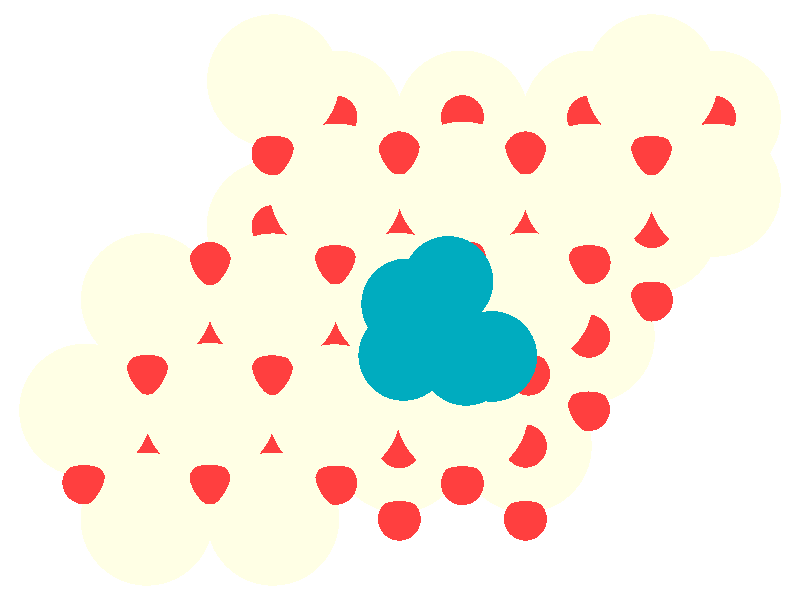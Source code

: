 #include "colors.inc"
#include "finish.inc"

global_settings {assumed_gamma 1 max_trace_level 6}
background {color White}
camera {orthographic
  right -24.62*x up 18.40*y
  direction 1.00*z
  location <0,0,50.00> look_at <0,0,0>}
light_source {<  2.00,   3.00,  40.00> color White
  area_light <0.70, 0, 0>, <0, 0.70, 0>, 3, 3
  adaptive 1 jitter}

#declare simple = finish {phong 0.7}
#declare pale = finish {ambient .5 diffuse .85 roughness .001 specular 0.200 }
#declare intermediate = finish {ambient 0.3 diffuse 0.6 specular 0.10 roughness 0.04 }
#declare vmd = finish {ambient .0 diffuse .65 phong 0.1 phong_size 40. specular 0.500 }
#declare jmol = finish {ambient .2 diffuse .6 specular 1 roughness .001 metallic}
#declare ase2 = finish {ambient 0.05 brilliance 3 diffuse 0.6 metallic specular 0.70 roughness 0.04 reflection 0.15}
#declare ase3 = finish {ambient .15 brilliance 2 diffuse .6 metallic specular 1. roughness .001 reflection .0}
#declare glass = finish {ambient .05 diffuse .3 specular 1. roughness .001}
#declare glass2 = finish {ambient .0 diffuse .3 specular 1. reflection .25 roughness .001}
#declare Rcell = 0.020;
#declare Rbond = 0.100;

#macro atom(LOC, R, COL, TRANS, FIN)
  sphere{LOC, R texture{pigment{color COL transmit TRANS} finish{FIN}}}
#end
#macro constrain(LOC, R, COL, TRANS FIN)
union{torus{R, Rcell rotate 45*z texture{pigment{color COL transmit TRANS} finish{FIN}}}
      torus{R, Rcell rotate -45*z texture{pigment{color COL transmit TRANS} finish{FIN}}}
      translate LOC}
#end

atom(< -1.96,   5.61,  -7.93>, 2.04, rgb <1.00, 1.00, 0.78>, 0.0, ase3) // #0 
atom(<  3.86,  -4.48,  -7.93>, 2.04, rgb <1.00, 1.00, 0.78>, 0.0, ase3) // #1 
atom(< -5.85,  -1.12,  -7.93>, 2.04, rgb <1.00, 1.00, 0.78>, 0.0, ase3) // #2 
atom(<  5.80,  -1.12,  -7.93>, 2.04, rgb <1.00, 1.00, 0.78>, 0.0, ase3) // #3 
atom(<  1.92,   5.61,  -7.93>, 2.04, rgb <1.00, 1.00, 0.78>, 0.0, ase3) // #4 
atom(<  7.74,   2.25,  -7.93>, 2.04, rgb <1.00, 1.00, 0.78>, 0.0, ase3) // #5 
atom(< -1.96,  -1.12,  -7.93>, 2.04, rgb <1.00, 1.00, 0.78>, 0.0, ase3) // #6 
atom(<  9.68,   5.61,  -7.93>, 2.04, rgb <1.00, 1.00, 0.78>, 0.0, ase3) // #7 
atom(<  5.80,   5.61,  -7.93>, 2.04, rgb <1.00, 1.00, 0.78>, 0.0, ase3) // #8 
atom(< -0.02,  -4.48,  -7.93>, 2.04, rgb <1.00, 1.00, 0.78>, 0.0, ase3) // #9 
atom(<  1.92,  -1.12,  -7.93>, 2.04, rgb <1.00, 1.00, 0.78>, 0.0, ase3) // #10 
atom(< -0.02,   2.25,  -7.93>, 2.04, rgb <1.00, 1.00, 0.78>, 0.0, ase3) // #11 
atom(< -7.79,  -4.48,  -7.93>, 2.04, rgb <1.00, 1.00, 0.78>, 0.0, ase3) // #12 
atom(<  3.86,   2.25,  -7.93>, 2.04, rgb <1.00, 1.00, 0.78>, 0.0, ase3) // #13 
atom(< -3.91,   2.25,  -7.93>, 2.04, rgb <1.00, 1.00, 0.78>, 0.0, ase3) // #14 
atom(< -3.91,  -4.48,  -7.93>, 2.04, rgb <1.00, 1.00, 0.78>, 0.0, ase3) // #15 
atom(< -3.91,  -6.72,  -4.83>, 2.04, rgb <1.00, 1.00, 0.78>, 0.0, ase3) // #16 
atom(<  3.90,   0.03,  -4.83>, 2.04, rgb <1.00, 1.00, 0.78>, 0.0, ase3) // #17 
atom(< -2.02,  -3.40,  -4.84>, 2.04, rgb <1.00, 1.00, 0.78>, 0.0, ase3) // #18 
atom(<  7.74,   6.72,  -4.84>, 2.04, rgb <1.00, 1.00, 0.78>, 0.0, ase3) // #19 
atom(< -0.06,   0.02,  -4.82>, 2.04, rgb <1.00, 1.00, 0.78>, 0.0, ase3) // #20 
atom(<  1.91,  -3.41,  -4.83>, 2.04, rgb <1.00, 1.00, 0.78>, 0.0, ase3) // #21 
atom(<  1.93,   3.43,  -4.84>, 2.04, rgb <1.00, 1.00, 0.78>, 0.0, ase3) // #22 
atom(< -7.78,   0.01,  -4.84>, 2.04, rgb <1.00, 1.00, 0.78>, 0.0, ase3) // #23 
atom(< -7.79,  -6.72,  -4.83>, 2.04, rgb <1.00, 1.00, 0.78>, 0.0, ase3) // #24 
atom(<  9.68,   3.37,  -4.84>, 2.04, rgb <1.00, 1.00, 0.78>, 0.0, ase3) // #25 
atom(< -5.85,  -3.36,  -4.83>, 2.04, rgb <1.00, 1.00, 0.78>, 0.0, ase3) // #26 
atom(< -9.68,  -3.38,  -4.84>, 2.04, rgb <1.00, 1.00, 0.78>, 0.0, ase3) // #27 
atom(< -3.91,   0.00,  -4.84>, 2.04, rgb <1.00, 1.00, 0.78>, 0.0, ase3) // #28 
atom(<  5.81,   3.37,  -4.84>, 2.04, rgb <1.00, 1.00, 0.78>, 0.0, ase3) // #29 
atom(< -1.97,   3.37,  -4.84>, 2.04, rgb <1.00, 1.00, 0.78>, 0.0, ase3) // #30 
atom(< -3.90,   6.72,  -4.83>, 2.04, rgb <1.00, 1.00, 0.78>, 0.0, ase3) // #31 
atom(< -1.96,   1.12,  -8.72>, 0.66, rgb <1.00, 0.05, 0.05>, 0.0, ase3) // #32 
atom(< -7.79,  -2.24,  -8.72>, 0.66, rgb <1.00, 0.05, 0.05>, 0.0, ase3) // #33 
atom(< -0.02,   4.49,  -8.72>, 0.66, rgb <1.00, 0.05, 0.05>, 0.0, ase3) // #34 
atom(< -9.73,  -5.60,  -8.72>, 0.66, rgb <1.00, 0.05, 0.05>, 0.0, ase3) // #35 
atom(<  3.86,  -2.24,  -8.72>, 0.66, rgb <1.00, 0.05, 0.05>, 0.0, ase3) // #36 
atom(< -3.91,   4.49,  -8.72>, 0.66, rgb <1.00, 0.05, 0.05>, 0.0, ase3) // #37 
atom(<  1.92,   1.12,  -8.72>, 0.66, rgb <1.00, 0.05, 0.05>, 0.0, ase3) // #38 
atom(< -5.85,   1.12,  -8.72>, 0.66, rgb <1.00, 0.05, 0.05>, 0.0, ase3) // #39 
atom(< -5.85,  -5.60,  -8.72>, 0.66, rgb <1.00, 0.05, 0.05>, 0.0, ase3) // #40 
atom(<  7.74,   4.49,  -8.72>, 0.66, rgb <1.00, 0.05, 0.05>, 0.0, ase3) // #41 
atom(< -0.02,  -2.24,  -8.72>, 0.66, rgb <1.00, 0.05, 0.05>, 0.0, ase3) // #42 
atom(< -1.96,  -5.60,  -8.72>, 0.66, rgb <1.00, 0.05, 0.05>, 0.0, ase3) // #43 
atom(< -3.91,  -2.24,  -8.72>, 0.66, rgb <1.00, 0.05, 0.05>, 0.0, ase3) // #44 
atom(<  3.86,   4.49,  -8.72>, 0.66, rgb <1.00, 0.05, 0.05>, 0.0, ase3) // #45 
atom(<  5.80,   1.12,  -8.72>, 0.66, rgb <1.00, 0.05, 0.05>, 0.0, ase3) // #46 
atom(<  1.92,  -5.60,  -8.72>, 0.66, rgb <1.00, 0.05, 0.05>, 0.0, ase3) // #47 
atom(< -3.91,  -6.72,  -7.14>, 0.66, rgb <1.00, 0.05, 0.05>, 0.0, ase3) // #48 
atom(< -1.96,  -3.36,  -7.14>, 0.66, rgb <1.00, 0.05, 0.05>, 0.0, ase3) // #49 
atom(< -0.02,  -6.72,  -7.14>, 0.66, rgb <1.00, 0.05, 0.05>, 0.0, ase3) // #50 
atom(< -3.91,   0.00,  -7.14>, 0.66, rgb <1.00, 0.05, 0.05>, 0.0, ase3) // #51 
atom(< -0.02,   0.00,  -7.14>, 0.66, rgb <1.00, 0.05, 0.05>, 0.0, ase3) // #52 
atom(<  7.74,   0.00,  -7.14>, 0.66, rgb <1.00, 0.05, 0.05>, 0.0, ase3) // #53 
atom(<  1.92,  -3.36,  -7.14>, 0.66, rgb <1.00, 0.05, 0.05>, 0.0, ase3) // #54 
atom(< -5.85,  -3.36,  -7.14>, 0.66, rgb <1.00, 0.05, 0.05>, 0.0, ase3) // #55 
atom(<  5.80,  -3.36,  -7.14>, 0.66, rgb <1.00, 0.05, 0.05>, 0.0, ase3) // #56 
atom(< -7.79,  -6.72,  -7.14>, 0.66, rgb <1.00, 0.05, 0.05>, 0.0, ase3) // #57 
atom(<  3.86,   0.00,  -7.14>, 0.66, rgb <1.00, 0.05, 0.05>, 0.0, ase3) // #58 
atom(<  3.86,  -6.72,  -7.14>, 0.66, rgb <1.00, 0.05, 0.05>, 0.0, ase3) // #59 
atom(<  9.68,   3.37,  -7.14>, 0.66, rgb <1.00, 0.05, 0.05>, 0.0, ase3) // #60 
atom(<  5.80,   3.37,  -7.14>, 0.66, rgb <1.00, 0.05, 0.05>, 0.0, ase3) // #61 
atom(< -1.96,   3.37,  -7.14>, 0.66, rgb <1.00, 0.05, 0.05>, 0.0, ase3) // #62 
atom(<  1.92,   3.37,  -7.14>, 0.66, rgb <1.00, 0.05, 0.05>, 0.0, ase3) // #63 
atom(< -0.02,  -4.50,  -5.64>, 0.66, rgb <1.00, 0.05, 0.05>, 0.0, ase3) // #64 
atom(< -3.91,   2.25,  -5.64>, 0.66, rgb <1.00, 0.05, 0.05>, 0.0, ase3) // #65 
atom(<  9.68,   5.60,  -5.64>, 0.66, rgb <1.00, 0.05, 0.05>, 0.0, ase3) // #66 
atom(<  5.80,   5.60,  -5.64>, 0.66, rgb <1.00, 0.05, 0.05>, 0.0, ase3) // #67 
atom(<  7.75,   2.25,  -5.64>, 0.66, rgb <1.00, 0.05, 0.05>, 0.0, ase3) // #68 
atom(<  1.90,  -1.11,  -5.59>, 0.66, rgb <1.00, 0.05, 0.05>, 0.0, ase3) // #69 
atom(< -1.97,   5.61,  -5.64>, 0.66, rgb <1.00, 0.05, 0.05>, 0.0, ase3) // #70 
atom(< -5.85,  -1.11,  -5.64>, 0.66, rgb <1.00, 0.05, 0.05>, 0.0, ase3) // #71 
atom(< -1.96,  -1.11,  -5.63>, 0.66, rgb <1.00, 0.05, 0.05>, 0.0, ase3) // #72 
atom(< -0.02,   2.23,  -5.62>, 0.66, rgb <1.00, 0.05, 0.05>, 0.0, ase3) // #73 
atom(<  5.81,  -1.11,  -5.64>, 0.66, rgb <1.00, 0.05, 0.05>, 0.0, ase3) // #74 
atom(< -3.92,  -4.49,  -5.64>, 0.66, rgb <1.00, 0.05, 0.05>, 0.0, ase3) // #75 
atom(<  3.87,   2.26,  -5.64>, 0.66, rgb <1.00, 0.05, 0.05>, 0.0, ase3) // #76 
atom(<  1.92,   5.62,  -5.64>, 0.66, rgb <1.00, 0.05, 0.05>, 0.0, ase3) // #77 
atom(< -7.78,  -4.48,  -5.64>, 0.66, rgb <1.00, 0.05, 0.05>, 0.0, ase3) // #78 
atom(<  3.86,  -4.48,  -5.63>, 0.66, rgb <1.00, 0.05, 0.05>, 0.0, ase3) // #79 
atom(< -0.02,   4.51,  -4.07>, 0.66, rgb <1.00, 0.05, 0.05>, 0.0, ase3) // #80 
atom(<  7.74,   4.49,  -4.07>, 0.66, rgb <1.00, 0.05, 0.05>, 0.0, ase3) // #81 
atom(<  3.86,   4.51,  -4.06>, 0.66, rgb <1.00, 0.05, 0.05>, 0.0, ase3) // #82 
atom(< -9.71,  -5.61,  -4.06>, 0.66, rgb <1.00, 0.05, 0.05>, 0.0, ase3) // #83 
atom(< -1.99,   1.14,  -4.07>, 0.66, rgb <1.00, 0.05, 0.05>, 0.0, ase3) // #84 
atom(< -3.93,  -2.25,  -4.07>, 0.66, rgb <1.00, 0.05, 0.05>, 0.0, ase3) // #85 
atom(< -5.85,  -5.60,  -4.06>, 0.66, rgb <1.00, 0.05, 0.05>, 0.0, ase3) // #86 
atom(< -7.77,  -2.24,  -4.06>, 0.66, rgb <1.00, 0.05, 0.05>, 0.0, ase3) // #87 
atom(<  1.99,   1.26,  -4.00>, 0.66, rgb <1.00, 0.05, 0.05>, 0.0, ase3) // #88 
atom(< -0.13,  -2.36,  -4.01>, 0.66, rgb <1.00, 0.05, 0.05>, 0.0, ase3) // #89 
atom(< -1.98,  -5.62,  -4.06>, 0.66, rgb <1.00, 0.05, 0.05>, 0.0, ase3) // #90 
atom(< -5.84,   1.12,  -4.06>, 0.66, rgb <1.00, 0.05, 0.05>, 0.0, ase3) // #91 
atom(<  5.82,   1.14,  -4.07>, 0.66, rgb <1.00, 0.05, 0.05>, 0.0, ase3) // #92 
atom(<  3.96,  -2.27,  -4.02>, 0.66, rgb <1.00, 0.05, 0.05>, 0.0, ase3) // #93 
atom(<  1.92,  -5.63,  -4.07>, 0.66, rgb <1.00, 0.05, 0.05>, 0.0, ase3) // #94 
atom(< -3.90,   4.49,  -4.06>, 0.66, rgb <1.00, 0.05, 0.05>, 0.0, ase3) // #95 
atom(<  0.11,  -1.70,  -2.07>, 1.39, rgb <0.00, 0.41, 0.52>, 0.0, ase3) // #96 
atom(<  1.48,   0.57,  -2.13>, 1.39, rgb <0.00, 0.41, 0.52>, 0.0, ase3) // #97 
atom(<  2.83,  -1.73,  -2.39>, 1.39, rgb <0.00, 0.41, 0.52>, 0.0, ase3) // #98 
atom(<  2.03,  -1.85,   0.00>, 1.39, rgb <0.00, 0.41, 0.52>, 0.0, ase3) // #99 
atom(<  0.20,  -0.12,  -0.03>, 1.39, rgb <0.00, 0.41, 0.52>, 0.0, ase3) // #100 
